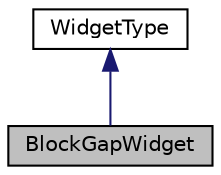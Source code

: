digraph "BlockGapWidget"
{
 // LATEX_PDF_SIZE
  edge [fontname="Helvetica",fontsize="10",labelfontname="Helvetica",labelfontsize="10"];
  node [fontname="Helvetica",fontsize="10",shape=record];
  Node1 [label="BlockGapWidget",height=0.2,width=0.4,color="black", fillcolor="grey75", style="filled", fontcolor="black",tooltip=" "];
  Node2 -> Node1 [dir="back",color="midnightblue",fontsize="10",style="solid"];
  Node2 [label="WidgetType",height=0.2,width=0.4,color="black", fillcolor="white", style="filled",URL="$classWidgetType.html",tooltip="Widgets added to the content are described by subclasses of this class."];
}
